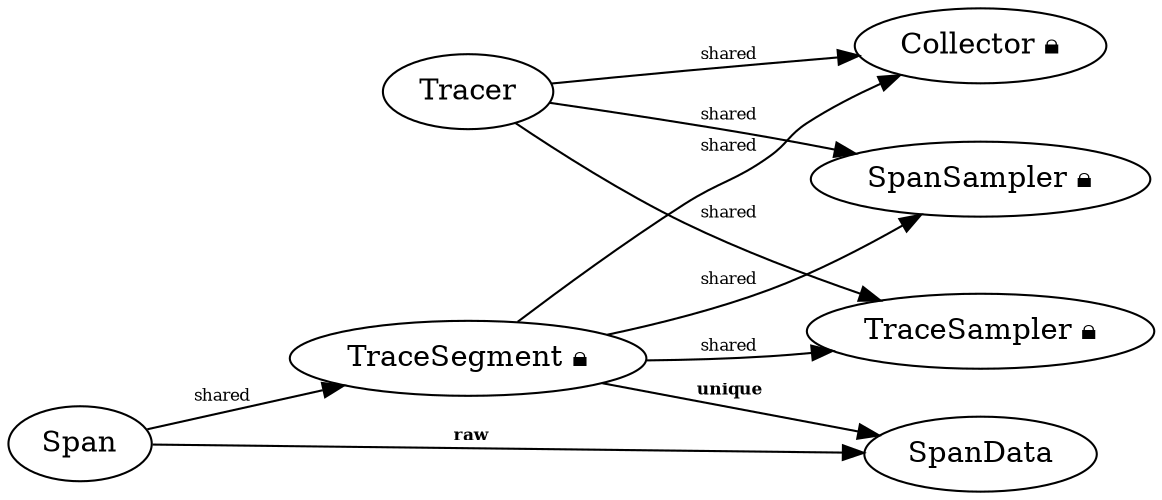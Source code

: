 # This describes the object ownership relationships among the components
# in the tracer library.
#
# Each vertex (node) is a component, while each edge is a relationship.
# Edges are labeled by the kind of "smart pointer" that describes the
# relationship, e.g. "Tracer holds a shared_ptr to SpanSampler," or
# "Span holds a raw pointer to SpanData."
#
# Vertices labeled with a 🔒 are protected by a mutex.
#
digraph {
    rankdir=LR;

    Tracer -> "Collector 🔒" [label=" shared", fontsize=8];
    Tracer -> "SpanSampler 🔒" [label=" shared", fontsize=8];
    Tracer -> "TraceSampler 🔒" [label=" shared", fontsize=8];

    Span -> "TraceSegment 🔒" [label=" shared", fontsize=8];
    Span -> SpanData [label=< <B> raw</B> >, fontsize=8];

    "TraceSegment 🔒" -> SpanData [label=< <B> unique</B> >, fontsize=8];
    "TraceSegment 🔒" -> "Collector 🔒" [label=" shared", fontsize=8];
    "TraceSegment 🔒" -> "SpanSampler 🔒" [label=" shared", fontsize=8];
    "TraceSegment 🔒" -> "TraceSampler 🔒" [label=" shared", fontsize=8];
}
